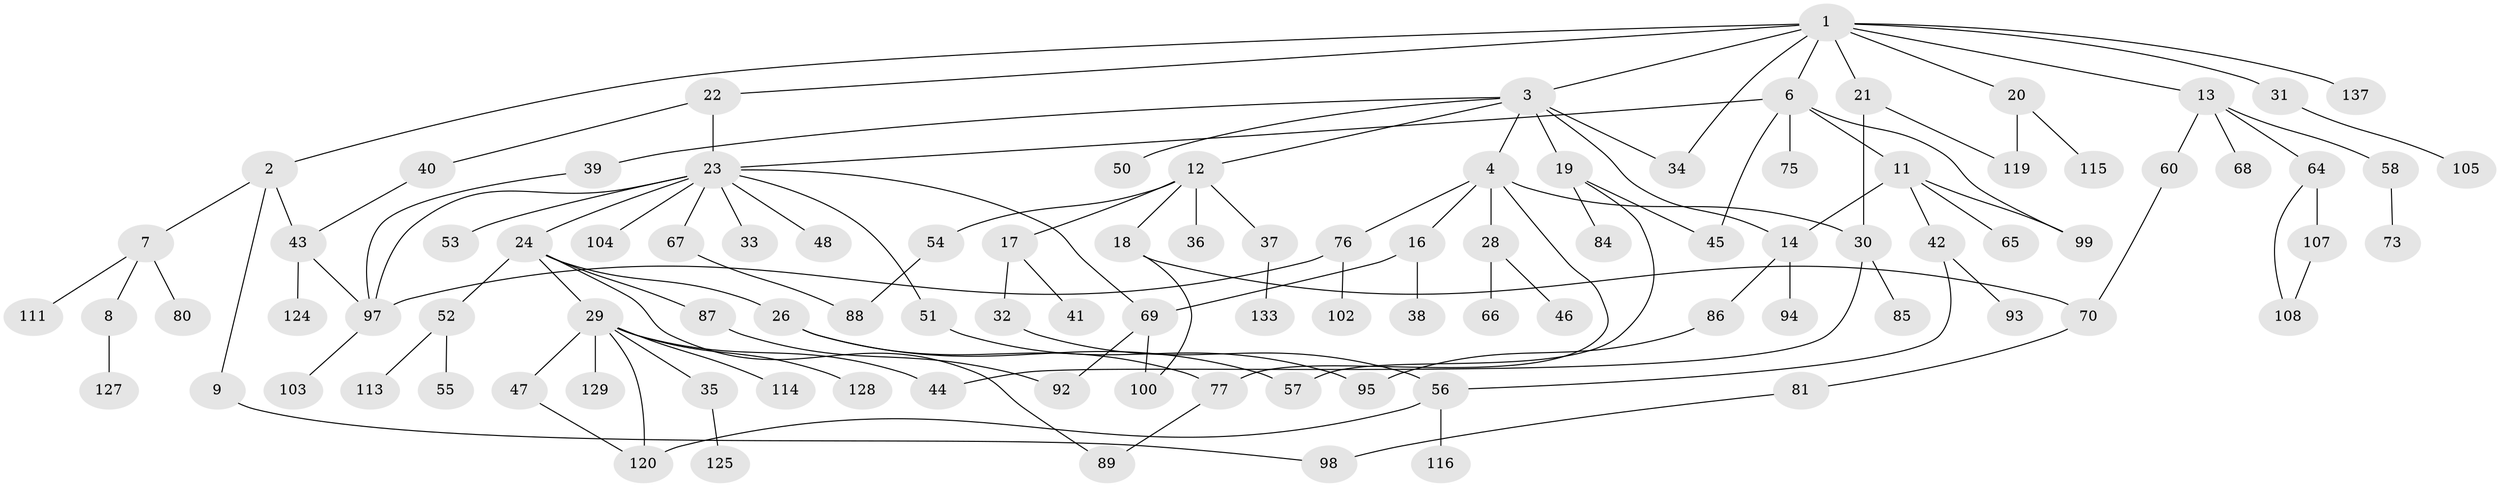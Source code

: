 // original degree distribution, {10: 0.007246376811594203, 5: 0.043478260869565216, 8: 0.007246376811594203, 3: 0.16666666666666666, 4: 0.08695652173913043, 2: 0.32608695652173914, 6: 0.021739130434782608, 7: 0.007246376811594203, 1: 0.3333333333333333}
// Generated by graph-tools (version 1.1) at 2025/41/03/06/25 10:41:28]
// undirected, 100 vertices, 125 edges
graph export_dot {
graph [start="1"]
  node [color=gray90,style=filled];
  1 [super="+15"];
  2 [super="+122"];
  3 [super="+79"];
  4 [super="+5"];
  6 [super="+10"];
  7 [super="+72"];
  8 [super="+82"];
  9;
  11;
  12;
  13;
  14 [super="+83"];
  16 [super="+123"];
  17 [super="+126"];
  18 [super="+59"];
  19 [super="+101"];
  20 [super="+61"];
  21;
  22;
  23 [super="+25"];
  24 [super="+27"];
  26;
  28;
  29 [super="+110"];
  30 [super="+71"];
  31 [super="+112"];
  32;
  33;
  34;
  35 [super="+136"];
  36;
  37 [super="+117"];
  38;
  39;
  40 [super="+74"];
  41;
  42 [super="+91"];
  43;
  44 [super="+62"];
  45;
  46;
  47 [super="+49"];
  48;
  50;
  51;
  52 [super="+63"];
  53;
  54;
  55;
  56;
  57;
  58;
  60 [super="+132"];
  64 [super="+96"];
  65 [super="+130"];
  66;
  67;
  68;
  69;
  70;
  73;
  75 [super="+106"];
  76;
  77 [super="+78"];
  80 [super="+135"];
  81;
  84;
  85;
  86 [super="+90"];
  87;
  88 [super="+118"];
  89;
  92 [super="+109"];
  93;
  94;
  95 [super="+134"];
  97 [super="+121"];
  98;
  99;
  100;
  102;
  103;
  104;
  105;
  107;
  108;
  111;
  113;
  114;
  115;
  116 [super="+131"];
  119;
  120 [super="+138"];
  124;
  125;
  127;
  128;
  129;
  133;
  137;
  1 -- 2;
  1 -- 3;
  1 -- 6;
  1 -- 13;
  1 -- 20;
  1 -- 21;
  1 -- 31;
  1 -- 34;
  1 -- 137;
  1 -- 22;
  2 -- 7;
  2 -- 9;
  2 -- 43;
  3 -- 4;
  3 -- 12;
  3 -- 14;
  3 -- 19;
  3 -- 39;
  3 -- 50;
  3 -- 34;
  4 -- 16;
  4 -- 30;
  4 -- 77;
  4 -- 28;
  4 -- 76;
  6 -- 75;
  6 -- 45;
  6 -- 23;
  6 -- 11;
  6 -- 99;
  7 -- 8;
  7 -- 111;
  7 -- 80;
  8 -- 127;
  9 -- 98;
  11 -- 42;
  11 -- 65;
  11 -- 99;
  11 -- 14;
  12 -- 17;
  12 -- 18;
  12 -- 36;
  12 -- 37;
  12 -- 54;
  13 -- 58;
  13 -- 60;
  13 -- 64;
  13 -- 68;
  14 -- 94;
  14 -- 86;
  16 -- 38;
  16 -- 69;
  17 -- 32;
  17 -- 41;
  18 -- 100;
  18 -- 70;
  19 -- 45;
  19 -- 84;
  19 -- 57;
  20 -- 119;
  20 -- 115;
  21 -- 30;
  21 -- 119;
  22 -- 23;
  22 -- 40;
  23 -- 24;
  23 -- 53;
  23 -- 67;
  23 -- 48;
  23 -- 33;
  23 -- 97;
  23 -- 51;
  23 -- 69;
  23 -- 104;
  24 -- 26;
  24 -- 52;
  24 -- 89;
  24 -- 29;
  24 -- 87;
  26 -- 57;
  26 -- 77;
  28 -- 46;
  28 -- 66;
  29 -- 35;
  29 -- 47;
  29 -- 120;
  29 -- 44;
  29 -- 128;
  29 -- 129;
  29 -- 114;
  30 -- 44;
  30 -- 85;
  31 -- 105;
  32 -- 56;
  35 -- 125;
  37 -- 133;
  39 -- 97;
  40 -- 43;
  42 -- 93;
  42 -- 56;
  43 -- 124;
  43 -- 97;
  47 -- 120;
  51 -- 95;
  52 -- 55;
  52 -- 113;
  54 -- 88;
  56 -- 116;
  56 -- 120;
  58 -- 73;
  60 -- 70;
  64 -- 107;
  64 -- 108;
  67 -- 88;
  69 -- 92;
  69 -- 100;
  70 -- 81;
  76 -- 97;
  76 -- 102;
  77 -- 89;
  81 -- 98;
  86 -- 95;
  87 -- 92;
  97 -- 103;
  107 -- 108;
}
